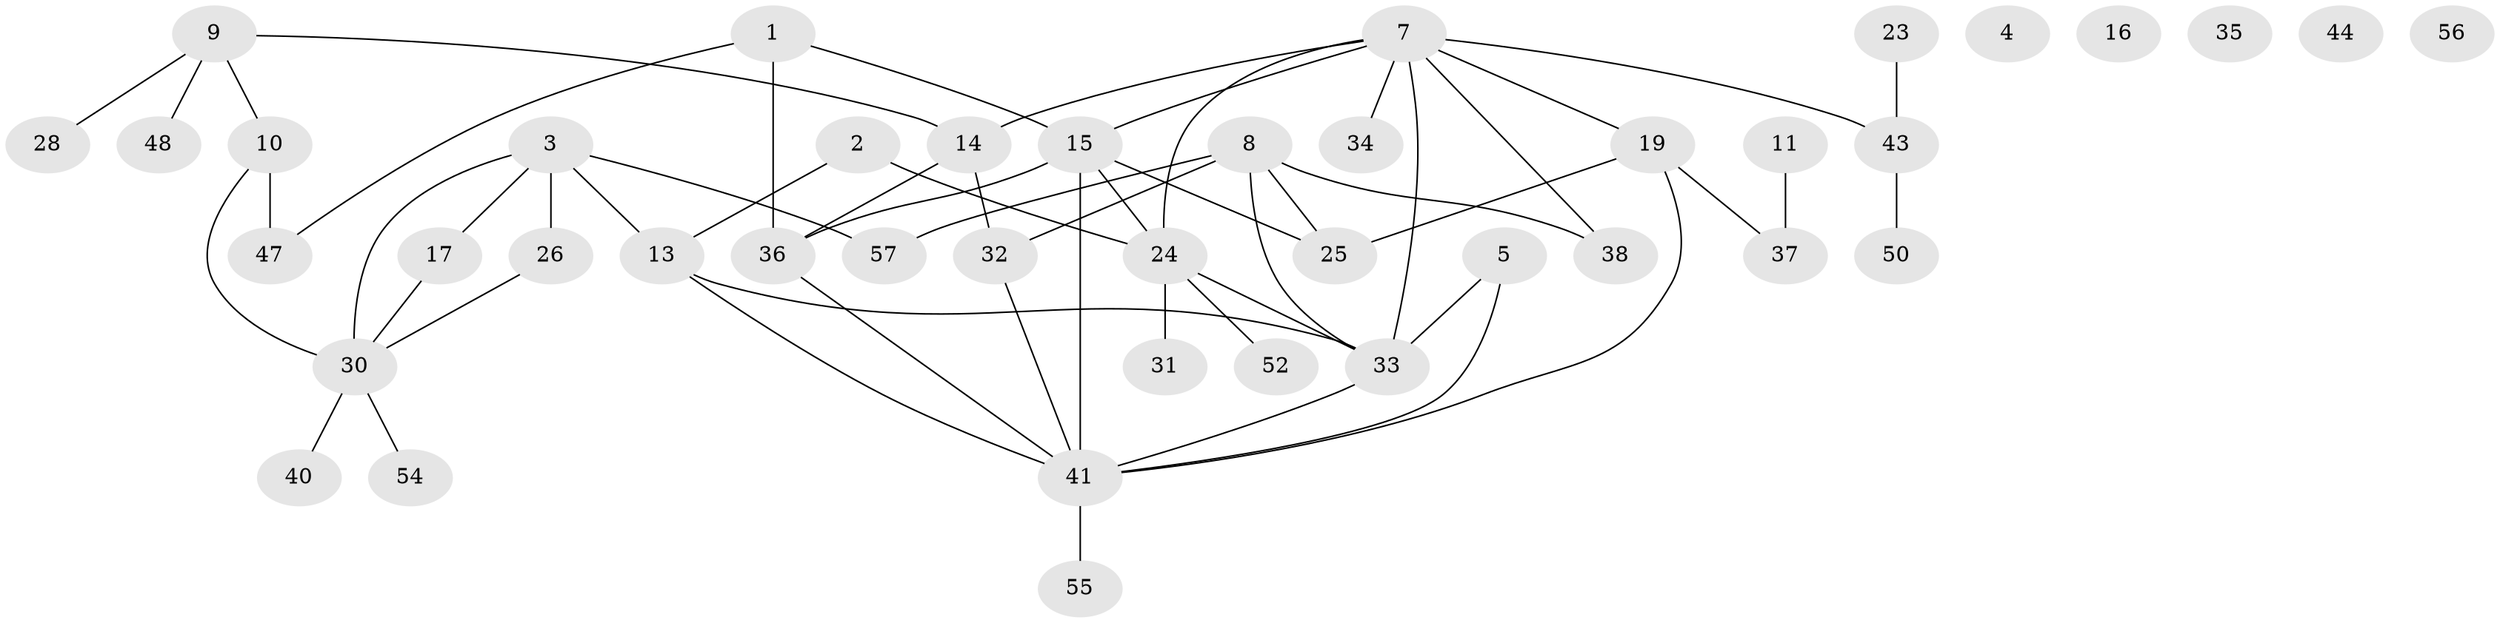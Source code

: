 // original degree distribution, {2: 0.2459016393442623, 0: 0.08196721311475409, 7: 0.01639344262295082, 6: 0.01639344262295082, 4: 0.09836065573770492, 3: 0.2459016393442623, 5: 0.09836065573770492, 1: 0.19672131147540983}
// Generated by graph-tools (version 1.1) at 2025/41/03/06/25 10:41:21]
// undirected, 42 vertices, 56 edges
graph export_dot {
graph [start="1"]
  node [color=gray90,style=filled];
  1 [super="+12"];
  2;
  3 [super="+6"];
  4;
  5;
  7 [super="+21"];
  8 [super="+29"];
  9 [super="+51"];
  10 [super="+45"];
  11 [super="+61"];
  13 [super="+18"];
  14 [super="+22"];
  15 [super="+42"];
  16;
  17;
  19 [super="+20"];
  23;
  24 [super="+53"];
  25 [super="+27"];
  26;
  28;
  30 [super="+49"];
  31;
  32;
  33 [super="+60"];
  34;
  35;
  36 [super="+39"];
  37 [super="+46"];
  38;
  40;
  41 [super="+59"];
  43;
  44;
  47;
  48;
  50;
  52;
  54;
  55;
  56;
  57 [super="+58"];
  1 -- 47;
  1 -- 36;
  1 -- 15;
  2 -- 13;
  2 -- 24;
  3 -- 17;
  3 -- 26;
  3 -- 57 [weight=2];
  3 -- 13;
  3 -- 30 [weight=2];
  5 -- 33;
  5 -- 41;
  7 -- 14;
  7 -- 15;
  7 -- 34;
  7 -- 43;
  7 -- 19;
  7 -- 33;
  7 -- 38;
  7 -- 24;
  8 -- 32;
  8 -- 57;
  8 -- 33;
  8 -- 25;
  8 -- 38;
  9 -- 14;
  9 -- 28;
  9 -- 48;
  9 -- 10;
  10 -- 47;
  10 -- 30;
  11 -- 37;
  13 -- 41;
  13 -- 33;
  14 -- 32;
  14 -- 36;
  15 -- 41;
  15 -- 36;
  15 -- 24;
  15 -- 25;
  17 -- 30;
  19 -- 37;
  19 -- 41;
  19 -- 25;
  23 -- 43;
  24 -- 33;
  24 -- 52;
  24 -- 31;
  26 -- 30;
  30 -- 40;
  30 -- 54;
  32 -- 41;
  33 -- 41;
  36 -- 41;
  41 -- 55;
  43 -- 50;
}
